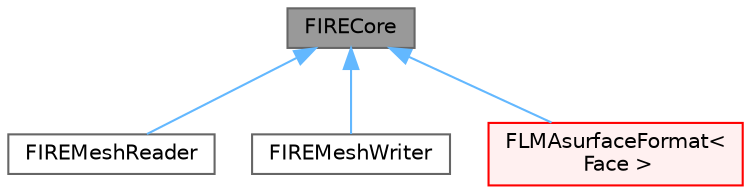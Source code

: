 digraph "FIRECore"
{
 // LATEX_PDF_SIZE
  bgcolor="transparent";
  edge [fontname=Helvetica,fontsize=10,labelfontname=Helvetica,labelfontsize=10];
  node [fontname=Helvetica,fontsize=10,shape=box,height=0.2,width=0.4];
  Node1 [id="Node000001",label="FIRECore",height=0.2,width=0.4,color="gray40", fillcolor="grey60", style="filled", fontcolor="black",tooltip="Core routines used when reading/writing AVL/FIRE files."];
  Node1 -> Node2 [id="edge1_Node000001_Node000002",dir="back",color="steelblue1",style="solid",tooltip=" "];
  Node2 [id="Node000002",label="FIREMeshReader",height=0.2,width=0.4,color="gray40", fillcolor="white", style="filled",URL="$classFoam_1_1fileFormats_1_1FIREMeshReader.html",tooltip="Read AVL/FIRE fpma, fpmb files."];
  Node1 -> Node3 [id="edge2_Node000001_Node000003",dir="back",color="steelblue1",style="solid",tooltip=" "];
  Node3 [id="Node000003",label="FIREMeshWriter",height=0.2,width=0.4,color="gray40", fillcolor="white", style="filled",URL="$classFoam_1_1fileFormats_1_1FIREMeshWriter.html",tooltip="Writes polyMesh in AVL/FIRE polyhedra format (fpma, fpmb)"];
  Node1 -> Node4 [id="edge3_Node000001_Node000004",dir="back",color="steelblue1",style="solid",tooltip=" "];
  Node4 [id="Node000004",label="FLMAsurfaceFormat\<\l Face \>",height=0.2,width=0.4,color="red", fillcolor="#FFF0F0", style="filled",URL="$classFoam_1_1fileFormats_1_1FLMAsurfaceFormat.html",tooltip="Provide a means of writing AVL/FIRE FLMA format."];
}
